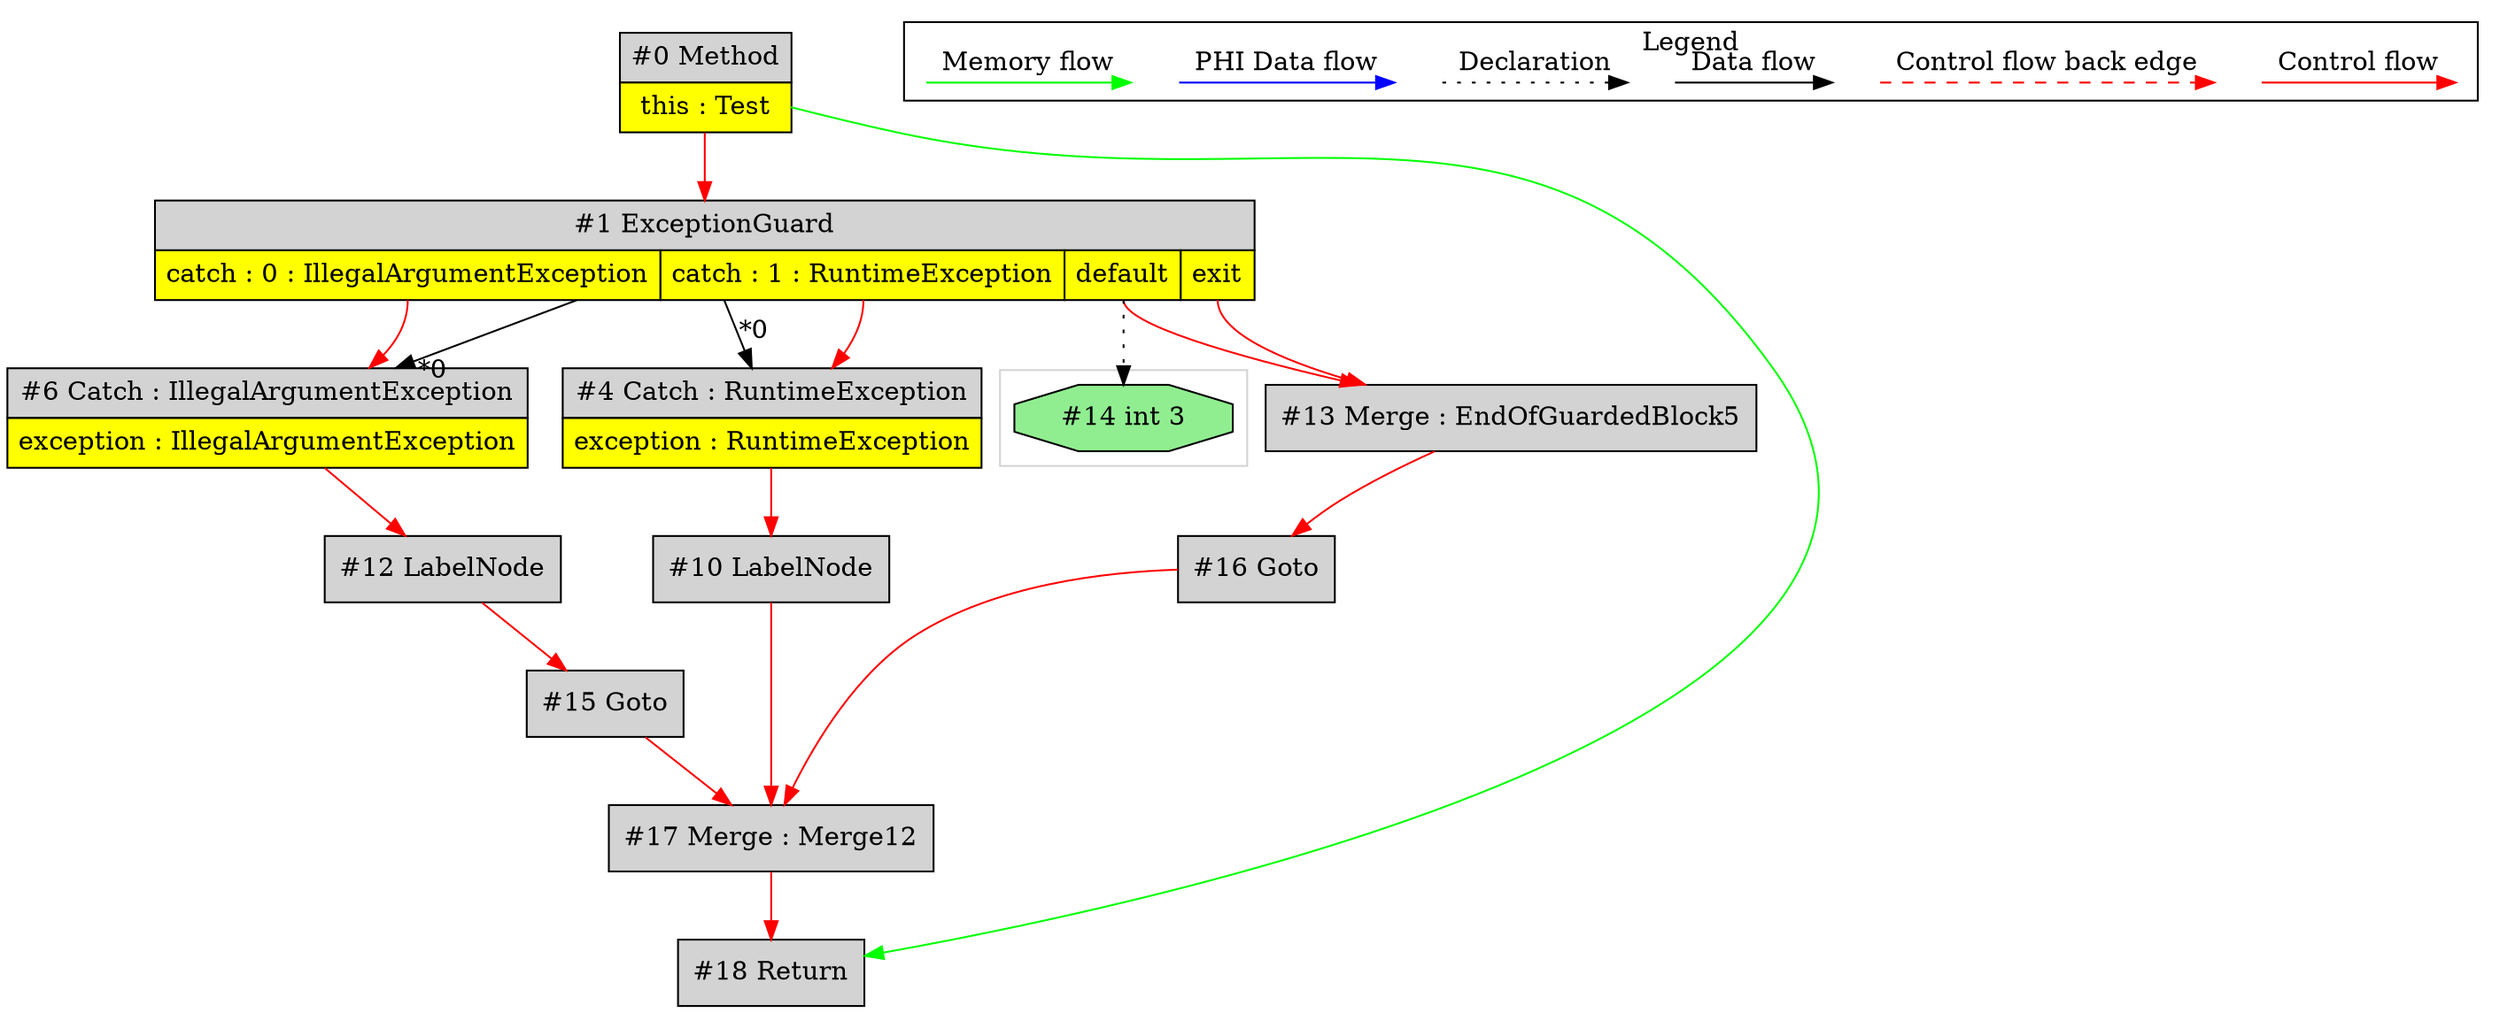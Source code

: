 digraph {
 ordering="in";
 node0[margin="0", label=<<table border="0" cellborder="1" cellspacing="0" cellpadding="5"><tr><td colspan="1">#0 Method</td></tr><tr><td port="prj2" bgcolor="yellow">this : Test</td></tr></table>>,shape=none, fillcolor=lightgrey, style=filled];
 node1[margin="0", label=<<table border="0" cellborder="1" cellspacing="0" cellpadding="5"><tr><td colspan="4">#1 ExceptionGuard</td></tr><tr><td port="prj5" bgcolor="yellow">catch : 0 : IllegalArgumentException</td><td port="prj3" bgcolor="yellow">catch : 1 : RuntimeException</td><td port="prj7" bgcolor="yellow">default</td><td port="prj8" bgcolor="yellow">exit</td></tr></table>>,shape=none, fillcolor=lightgrey, style=filled];
 node0 -> node1[labeldistance=2, color=red, fontcolor=red];
 node6[margin="0", label=<<table border="0" cellborder="1" cellspacing="0" cellpadding="5"><tr><td colspan="1">#6 Catch : IllegalArgumentException</td></tr><tr><td port="prj11" bgcolor="yellow">exception : IllegalArgumentException</td></tr></table>>,shape=none, fillcolor=lightgrey, style=filled];
 node1 -> node6[headlabel="*0", labeldistance=2];
 node1:prj5 -> node6[labeldistance=2, color=red, fontcolor=red];
 node12[label="#12 LabelNode",shape=box, fillcolor=lightgrey, style=filled];
 node6 -> node12[labeldistance=2, color=red, fontcolor=red];
 node15[label="#15 Goto",shape=box, fillcolor=lightgrey, style=filled];
 node12 -> node15[labeldistance=2, color=red, fontcolor=red];
 node17[label="#17 Merge : Merge12",shape=box, fillcolor=lightgrey, style=filled];
 node16 -> node17[labeldistance=2, color=red, fontcolor=red];
 node15 -> node17[labeldistance=2, color=red, fontcolor=red];
 node10 -> node17[labeldistance=2, color=red, fontcolor=red];
 node10[label="#10 LabelNode",shape=box, fillcolor=lightgrey, style=filled];
 node4 -> node10[labeldistance=2, color=red, fontcolor=red];
 node4[margin="0", label=<<table border="0" cellborder="1" cellspacing="0" cellpadding="5"><tr><td colspan="1">#4 Catch : RuntimeException</td></tr><tr><td port="prj9" bgcolor="yellow">exception : RuntimeException</td></tr></table>>,shape=none, fillcolor=lightgrey, style=filled];
 node1 -> node4[headlabel="*0", labeldistance=2];
 node1:prj3 -> node4[labeldistance=2, color=red, fontcolor=red];
 node16[label="#16 Goto",shape=box, fillcolor=lightgrey, style=filled];
 node13 -> node16[labeldistance=2, color=red, fontcolor=red];
 node13[label="#13 Merge : EndOfGuardedBlock5",shape=box, fillcolor=lightgrey, style=filled];
 node1:prj7 -> node13[labeldistance=2, color=red, fontcolor=red];
 node1:prj8 -> node13[labeldistance=2, color=red, fontcolor=red];
 node14[label="#14 int 3",shape=octagon, fillcolor=lightgreen, style=filled];
 node1:prj7 -> node14[style=dotted];
 node18[label="#18 Return",shape=box, fillcolor=lightgrey, style=filled];
 node17 -> node18[labeldistance=2, color=red, fontcolor=red];
 node0 -> node18[labeldistance=2, color=green, constraint=false];
 subgraph cluster_0 {
  color=lightgray;
  node14;
 }
 subgraph cluster_000 {
  label = "Legend";
  node [shape=point]
  {
   rank=same;
   c0 [style = invis];
   c1 [style = invis];
   c2 [style = invis];
   c3 [style = invis];
   d0 [style = invis];
   d1 [style = invis];
   d2 [style = invis];
   d3 [style = invis];
   d4 [style = invis];
   d5 [style = invis];
   d6 [style = invis];
   d7 [style = invis];
  }
  c0 -> c1 [label="Control flow", style=solid, color=red]
  c2 -> c3 [label="Control flow back edge", style=dashed, color=red]
  d0 -> d1 [label="Data flow"]
  d2 -> d3 [label="Declaration", style=dotted]
  d4 -> d5 [label="PHI Data flow", color=blue]
  d6 -> d7 [label="Memory flow", color=green]
 }

}
